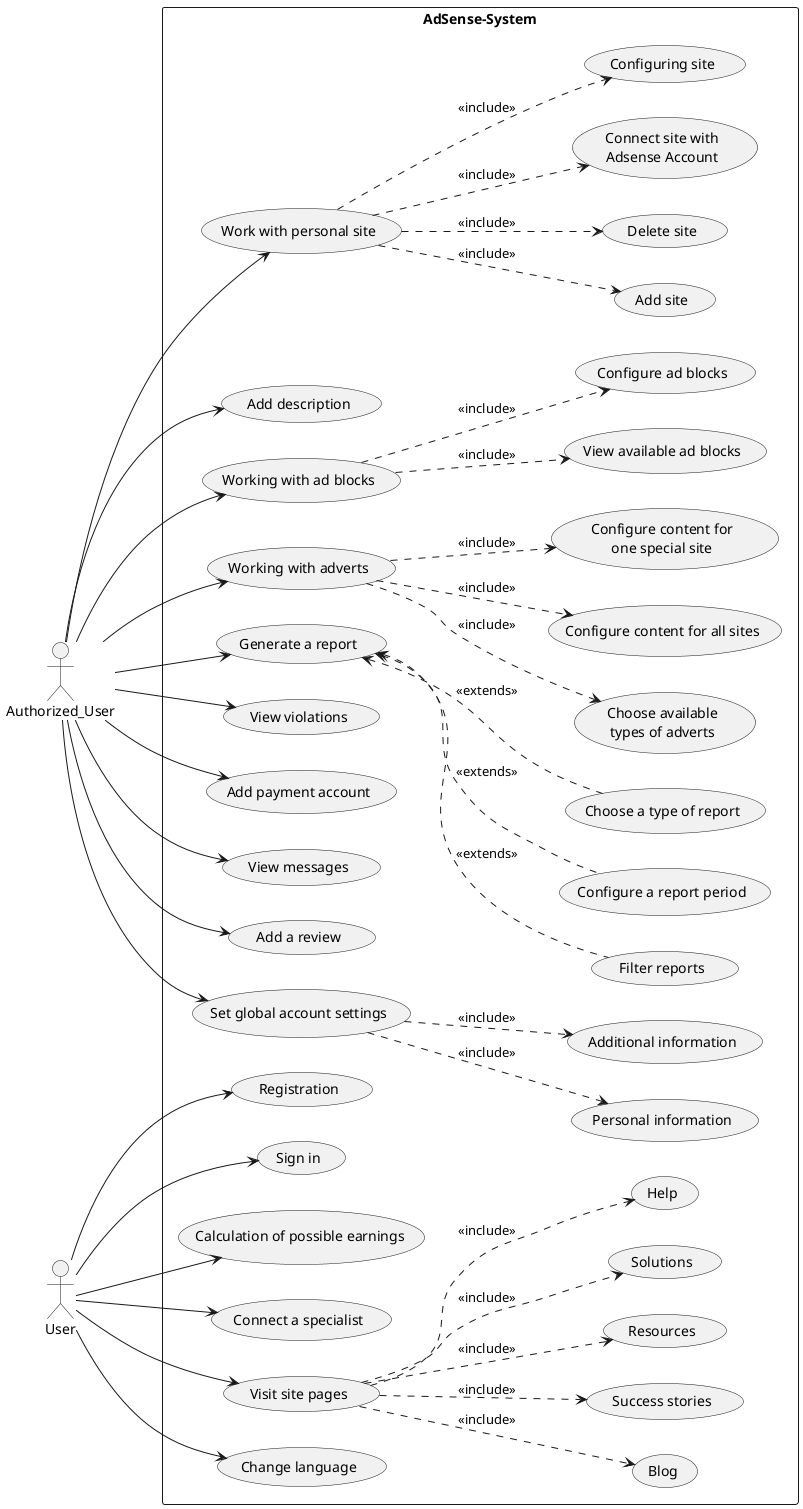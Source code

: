 @startuml
left to right direction
skinparam packageStyle rectangle
actor Authorized_User
actor User
rectangle AdSense-System {

'Авторизованный пользователь

    Authorized_User --> (Work with personal site)
    (Work with personal site) ..> (Add site) : <<include>>
    (Work with personal site) ..> (Delete site) : <<include>>
    (Work with personal site) ..> (Connect site with\nAdsense Account) : <<include>>
    (Work with personal site) ..> (Configuring site) : <<include>>

    Authorized_User --> (Add description)

    Authorized_User --> (Working with ad blocks)
    (Working with ad blocks) ..> (View available ad blocks) : <<include>>
    (Working with ad blocks) ..> (Configure ad blocks) : <<include>>

    Authorized_User --> (Working with adverts)
    (Working with adverts) ..> (Choose available\ntypes of adverts) : <<include>>
    (Working with adverts) ..> (Configure content for all sites) : <<include>>
    (Working with adverts) ..> (Configure content for\none special site) : <<include>>

    Authorized_User --> (Generate a report)
    (Generate a report) <.. (Filter reports) : <<extends>>
    (Generate a report) <.. (Configure a report period) : <<extends>>
    (Generate a report) <.. (Choose a type of report) : <<extends>>

    Authorized_User --> (View violations)
    Authorized_User --> (Add payment account)
    Authorized_User --> (View messages)
    Authorized_User --> (Add a review)



    Authorized_User --> (Set global account settings)
    (Set global account settings) ..> (Personal information) : <<include>>
    (Set global account settings) ..> (Additional information) : <<include>>

'Неавторизованный пользователь

    User --> (Registration)
    User --> (Sign in)
    User --> (Calculation of possible earnings)
    User --> (Connect a specialist)

    User --> (Visit site pages)
    (Visit site pages) ..> (Blog) : <<include>>
    (Visit site pages) ..> (Success stories) : <<include>>
    (Visit site pages) ..> (Resources) : <<include>>
    (Visit site pages) ..> (Solutions) : <<include>>
    (Visit site pages) ..> (Help) : <<include>>

    User --> (Change language)

}
@enduml